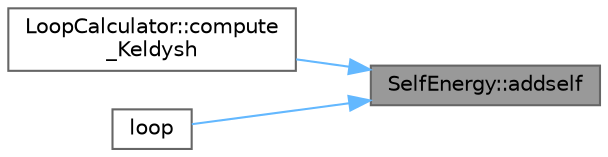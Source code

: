 digraph "SelfEnergy::addself"
{
 // INTERACTIVE_SVG=YES
 // LATEX_PDF_SIZE
  bgcolor="transparent";
  edge [fontname=Helvetica,fontsize=10,labelfontname=Helvetica,labelfontsize=10];
  node [fontname=Helvetica,fontsize=10,shape=box,height=0.2,width=0.4];
  rankdir="RL";
  Node1 [id="Node000001",label="SelfEnergy::addself",height=0.2,width=0.4,color="gray40", fillcolor="grey60", style="filled", fontcolor="black",tooltip=" "];
  Node1 -> Node2 [id="edge1_Node000001_Node000002",dir="back",color="steelblue1",style="solid",tooltip=" "];
  Node2 [id="Node000002",label="LoopCalculator::compute\l_Keldysh",height=0.2,width=0.4,color="grey40", fillcolor="white", style="filled",URL="$df/dc8/classLoopCalculator.html#a92e1b8bae469c8850f355f7516c6a713",tooltip=" "];
  Node1 -> Node3 [id="edge2_Node000001_Node000003",dir="back",color="steelblue1",style="solid",tooltip=" "];
  Node3 [id="Node000003",label="loop",height=0.2,width=0.4,color="grey40", fillcolor="white", style="filled",URL="$d8/d1d/loop_8hpp.html#aa4154b9b6c780472c89bc83590d73b6e",tooltip=" "];
}
